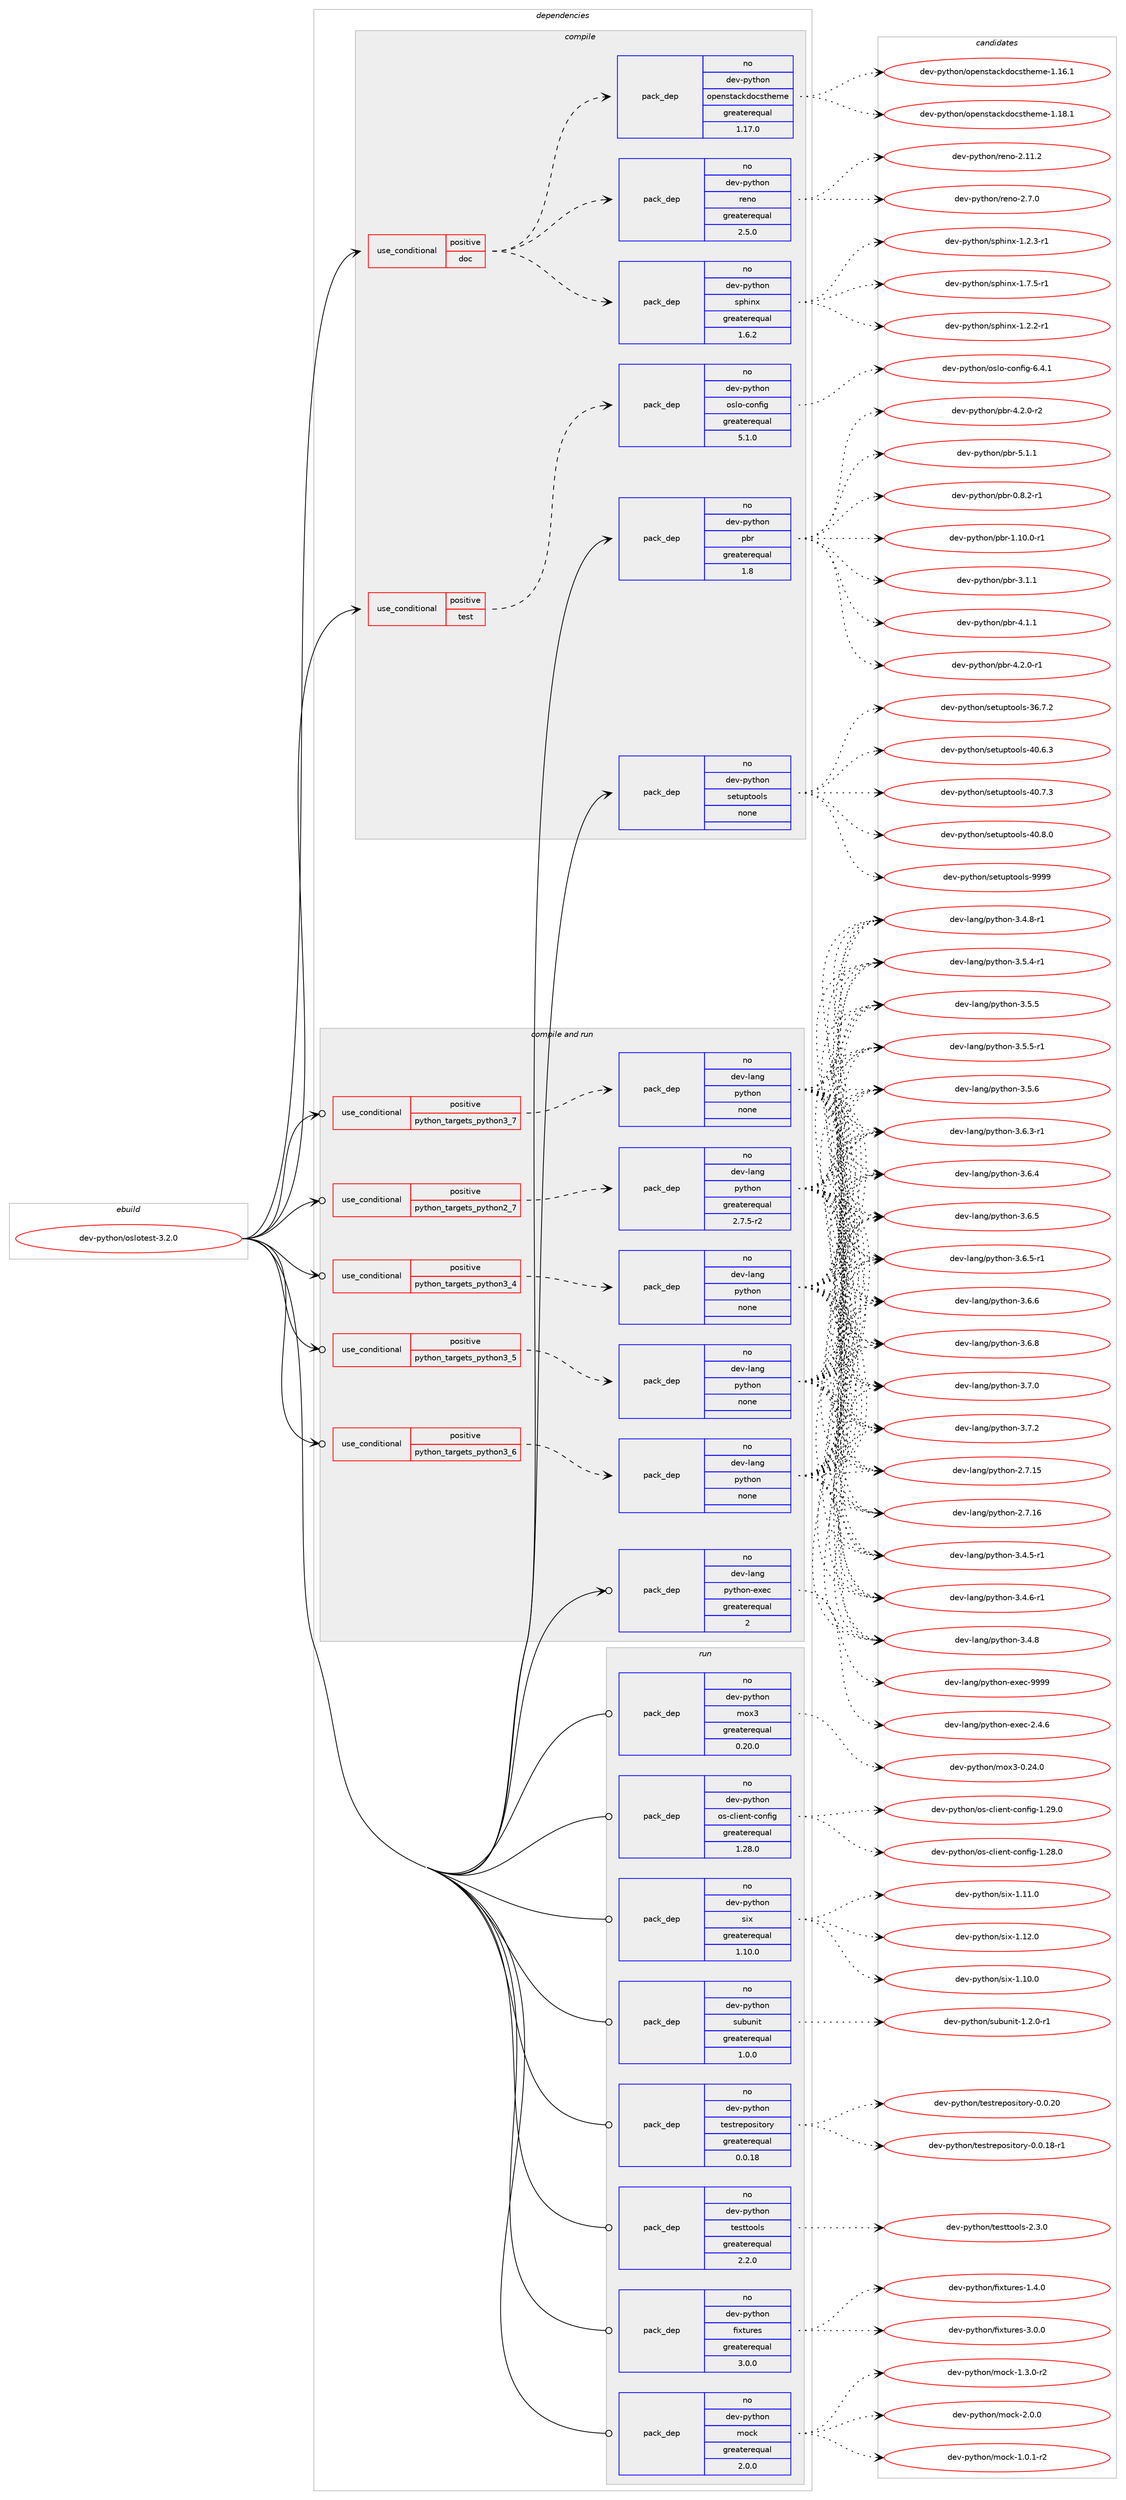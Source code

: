 digraph prolog {

# *************
# Graph options
# *************

newrank=true;
concentrate=true;
compound=true;
graph [rankdir=LR,fontname=Helvetica,fontsize=10,ranksep=1.5];#, ranksep=2.5, nodesep=0.2];
edge  [arrowhead=vee];
node  [fontname=Helvetica,fontsize=10];

# **********
# The ebuild
# **********

subgraph cluster_leftcol {
color=gray;
rank=same;
label=<<i>ebuild</i>>;
id [label="dev-python/oslotest-3.2.0", color=red, width=4, href="../dev-python/oslotest-3.2.0.svg"];
}

# ****************
# The dependencies
# ****************

subgraph cluster_midcol {
color=gray;
label=<<i>dependencies</i>>;
subgraph cluster_compile {
fillcolor="#eeeeee";
style=filled;
label=<<i>compile</i>>;
subgraph cond378823 {
dependency1423472 [label=<<TABLE BORDER="0" CELLBORDER="1" CELLSPACING="0" CELLPADDING="4"><TR><TD ROWSPAN="3" CELLPADDING="10">use_conditional</TD></TR><TR><TD>positive</TD></TR><TR><TD>doc</TD></TR></TABLE>>, shape=none, color=red];
subgraph pack1021370 {
dependency1423473 [label=<<TABLE BORDER="0" CELLBORDER="1" CELLSPACING="0" CELLPADDING="4" WIDTH="220"><TR><TD ROWSPAN="6" CELLPADDING="30">pack_dep</TD></TR><TR><TD WIDTH="110">no</TD></TR><TR><TD>dev-python</TD></TR><TR><TD>openstackdocstheme</TD></TR><TR><TD>greaterequal</TD></TR><TR><TD>1.17.0</TD></TR></TABLE>>, shape=none, color=blue];
}
dependency1423472:e -> dependency1423473:w [weight=20,style="dashed",arrowhead="vee"];
subgraph pack1021371 {
dependency1423474 [label=<<TABLE BORDER="0" CELLBORDER="1" CELLSPACING="0" CELLPADDING="4" WIDTH="220"><TR><TD ROWSPAN="6" CELLPADDING="30">pack_dep</TD></TR><TR><TD WIDTH="110">no</TD></TR><TR><TD>dev-python</TD></TR><TR><TD>sphinx</TD></TR><TR><TD>greaterequal</TD></TR><TR><TD>1.6.2</TD></TR></TABLE>>, shape=none, color=blue];
}
dependency1423472:e -> dependency1423474:w [weight=20,style="dashed",arrowhead="vee"];
subgraph pack1021372 {
dependency1423475 [label=<<TABLE BORDER="0" CELLBORDER="1" CELLSPACING="0" CELLPADDING="4" WIDTH="220"><TR><TD ROWSPAN="6" CELLPADDING="30">pack_dep</TD></TR><TR><TD WIDTH="110">no</TD></TR><TR><TD>dev-python</TD></TR><TR><TD>reno</TD></TR><TR><TD>greaterequal</TD></TR><TR><TD>2.5.0</TD></TR></TABLE>>, shape=none, color=blue];
}
dependency1423472:e -> dependency1423475:w [weight=20,style="dashed",arrowhead="vee"];
}
id:e -> dependency1423472:w [weight=20,style="solid",arrowhead="vee"];
subgraph cond378824 {
dependency1423476 [label=<<TABLE BORDER="0" CELLBORDER="1" CELLSPACING="0" CELLPADDING="4"><TR><TD ROWSPAN="3" CELLPADDING="10">use_conditional</TD></TR><TR><TD>positive</TD></TR><TR><TD>test</TD></TR></TABLE>>, shape=none, color=red];
subgraph pack1021373 {
dependency1423477 [label=<<TABLE BORDER="0" CELLBORDER="1" CELLSPACING="0" CELLPADDING="4" WIDTH="220"><TR><TD ROWSPAN="6" CELLPADDING="30">pack_dep</TD></TR><TR><TD WIDTH="110">no</TD></TR><TR><TD>dev-python</TD></TR><TR><TD>oslo-config</TD></TR><TR><TD>greaterequal</TD></TR><TR><TD>5.1.0</TD></TR></TABLE>>, shape=none, color=blue];
}
dependency1423476:e -> dependency1423477:w [weight=20,style="dashed",arrowhead="vee"];
}
id:e -> dependency1423476:w [weight=20,style="solid",arrowhead="vee"];
subgraph pack1021374 {
dependency1423478 [label=<<TABLE BORDER="0" CELLBORDER="1" CELLSPACING="0" CELLPADDING="4" WIDTH="220"><TR><TD ROWSPAN="6" CELLPADDING="30">pack_dep</TD></TR><TR><TD WIDTH="110">no</TD></TR><TR><TD>dev-python</TD></TR><TR><TD>pbr</TD></TR><TR><TD>greaterequal</TD></TR><TR><TD>1.8</TD></TR></TABLE>>, shape=none, color=blue];
}
id:e -> dependency1423478:w [weight=20,style="solid",arrowhead="vee"];
subgraph pack1021375 {
dependency1423479 [label=<<TABLE BORDER="0" CELLBORDER="1" CELLSPACING="0" CELLPADDING="4" WIDTH="220"><TR><TD ROWSPAN="6" CELLPADDING="30">pack_dep</TD></TR><TR><TD WIDTH="110">no</TD></TR><TR><TD>dev-python</TD></TR><TR><TD>setuptools</TD></TR><TR><TD>none</TD></TR><TR><TD></TD></TR></TABLE>>, shape=none, color=blue];
}
id:e -> dependency1423479:w [weight=20,style="solid",arrowhead="vee"];
}
subgraph cluster_compileandrun {
fillcolor="#eeeeee";
style=filled;
label=<<i>compile and run</i>>;
subgraph cond378825 {
dependency1423480 [label=<<TABLE BORDER="0" CELLBORDER="1" CELLSPACING="0" CELLPADDING="4"><TR><TD ROWSPAN="3" CELLPADDING="10">use_conditional</TD></TR><TR><TD>positive</TD></TR><TR><TD>python_targets_python2_7</TD></TR></TABLE>>, shape=none, color=red];
subgraph pack1021376 {
dependency1423481 [label=<<TABLE BORDER="0" CELLBORDER="1" CELLSPACING="0" CELLPADDING="4" WIDTH="220"><TR><TD ROWSPAN="6" CELLPADDING="30">pack_dep</TD></TR><TR><TD WIDTH="110">no</TD></TR><TR><TD>dev-lang</TD></TR><TR><TD>python</TD></TR><TR><TD>greaterequal</TD></TR><TR><TD>2.7.5-r2</TD></TR></TABLE>>, shape=none, color=blue];
}
dependency1423480:e -> dependency1423481:w [weight=20,style="dashed",arrowhead="vee"];
}
id:e -> dependency1423480:w [weight=20,style="solid",arrowhead="odotvee"];
subgraph cond378826 {
dependency1423482 [label=<<TABLE BORDER="0" CELLBORDER="1" CELLSPACING="0" CELLPADDING="4"><TR><TD ROWSPAN="3" CELLPADDING="10">use_conditional</TD></TR><TR><TD>positive</TD></TR><TR><TD>python_targets_python3_4</TD></TR></TABLE>>, shape=none, color=red];
subgraph pack1021377 {
dependency1423483 [label=<<TABLE BORDER="0" CELLBORDER="1" CELLSPACING="0" CELLPADDING="4" WIDTH="220"><TR><TD ROWSPAN="6" CELLPADDING="30">pack_dep</TD></TR><TR><TD WIDTH="110">no</TD></TR><TR><TD>dev-lang</TD></TR><TR><TD>python</TD></TR><TR><TD>none</TD></TR><TR><TD></TD></TR></TABLE>>, shape=none, color=blue];
}
dependency1423482:e -> dependency1423483:w [weight=20,style="dashed",arrowhead="vee"];
}
id:e -> dependency1423482:w [weight=20,style="solid",arrowhead="odotvee"];
subgraph cond378827 {
dependency1423484 [label=<<TABLE BORDER="0" CELLBORDER="1" CELLSPACING="0" CELLPADDING="4"><TR><TD ROWSPAN="3" CELLPADDING="10">use_conditional</TD></TR><TR><TD>positive</TD></TR><TR><TD>python_targets_python3_5</TD></TR></TABLE>>, shape=none, color=red];
subgraph pack1021378 {
dependency1423485 [label=<<TABLE BORDER="0" CELLBORDER="1" CELLSPACING="0" CELLPADDING="4" WIDTH="220"><TR><TD ROWSPAN="6" CELLPADDING="30">pack_dep</TD></TR><TR><TD WIDTH="110">no</TD></TR><TR><TD>dev-lang</TD></TR><TR><TD>python</TD></TR><TR><TD>none</TD></TR><TR><TD></TD></TR></TABLE>>, shape=none, color=blue];
}
dependency1423484:e -> dependency1423485:w [weight=20,style="dashed",arrowhead="vee"];
}
id:e -> dependency1423484:w [weight=20,style="solid",arrowhead="odotvee"];
subgraph cond378828 {
dependency1423486 [label=<<TABLE BORDER="0" CELLBORDER="1" CELLSPACING="0" CELLPADDING="4"><TR><TD ROWSPAN="3" CELLPADDING="10">use_conditional</TD></TR><TR><TD>positive</TD></TR><TR><TD>python_targets_python3_6</TD></TR></TABLE>>, shape=none, color=red];
subgraph pack1021379 {
dependency1423487 [label=<<TABLE BORDER="0" CELLBORDER="1" CELLSPACING="0" CELLPADDING="4" WIDTH="220"><TR><TD ROWSPAN="6" CELLPADDING="30">pack_dep</TD></TR><TR><TD WIDTH="110">no</TD></TR><TR><TD>dev-lang</TD></TR><TR><TD>python</TD></TR><TR><TD>none</TD></TR><TR><TD></TD></TR></TABLE>>, shape=none, color=blue];
}
dependency1423486:e -> dependency1423487:w [weight=20,style="dashed",arrowhead="vee"];
}
id:e -> dependency1423486:w [weight=20,style="solid",arrowhead="odotvee"];
subgraph cond378829 {
dependency1423488 [label=<<TABLE BORDER="0" CELLBORDER="1" CELLSPACING="0" CELLPADDING="4"><TR><TD ROWSPAN="3" CELLPADDING="10">use_conditional</TD></TR><TR><TD>positive</TD></TR><TR><TD>python_targets_python3_7</TD></TR></TABLE>>, shape=none, color=red];
subgraph pack1021380 {
dependency1423489 [label=<<TABLE BORDER="0" CELLBORDER="1" CELLSPACING="0" CELLPADDING="4" WIDTH="220"><TR><TD ROWSPAN="6" CELLPADDING="30">pack_dep</TD></TR><TR><TD WIDTH="110">no</TD></TR><TR><TD>dev-lang</TD></TR><TR><TD>python</TD></TR><TR><TD>none</TD></TR><TR><TD></TD></TR></TABLE>>, shape=none, color=blue];
}
dependency1423488:e -> dependency1423489:w [weight=20,style="dashed",arrowhead="vee"];
}
id:e -> dependency1423488:w [weight=20,style="solid",arrowhead="odotvee"];
subgraph pack1021381 {
dependency1423490 [label=<<TABLE BORDER="0" CELLBORDER="1" CELLSPACING="0" CELLPADDING="4" WIDTH="220"><TR><TD ROWSPAN="6" CELLPADDING="30">pack_dep</TD></TR><TR><TD WIDTH="110">no</TD></TR><TR><TD>dev-lang</TD></TR><TR><TD>python-exec</TD></TR><TR><TD>greaterequal</TD></TR><TR><TD>2</TD></TR></TABLE>>, shape=none, color=blue];
}
id:e -> dependency1423490:w [weight=20,style="solid",arrowhead="odotvee"];
}
subgraph cluster_run {
fillcolor="#eeeeee";
style=filled;
label=<<i>run</i>>;
subgraph pack1021382 {
dependency1423491 [label=<<TABLE BORDER="0" CELLBORDER="1" CELLSPACING="0" CELLPADDING="4" WIDTH="220"><TR><TD ROWSPAN="6" CELLPADDING="30">pack_dep</TD></TR><TR><TD WIDTH="110">no</TD></TR><TR><TD>dev-python</TD></TR><TR><TD>fixtures</TD></TR><TR><TD>greaterequal</TD></TR><TR><TD>3.0.0</TD></TR></TABLE>>, shape=none, color=blue];
}
id:e -> dependency1423491:w [weight=20,style="solid",arrowhead="odot"];
subgraph pack1021383 {
dependency1423492 [label=<<TABLE BORDER="0" CELLBORDER="1" CELLSPACING="0" CELLPADDING="4" WIDTH="220"><TR><TD ROWSPAN="6" CELLPADDING="30">pack_dep</TD></TR><TR><TD WIDTH="110">no</TD></TR><TR><TD>dev-python</TD></TR><TR><TD>mock</TD></TR><TR><TD>greaterequal</TD></TR><TR><TD>2.0.0</TD></TR></TABLE>>, shape=none, color=blue];
}
id:e -> dependency1423492:w [weight=20,style="solid",arrowhead="odot"];
subgraph pack1021384 {
dependency1423493 [label=<<TABLE BORDER="0" CELLBORDER="1" CELLSPACING="0" CELLPADDING="4" WIDTH="220"><TR><TD ROWSPAN="6" CELLPADDING="30">pack_dep</TD></TR><TR><TD WIDTH="110">no</TD></TR><TR><TD>dev-python</TD></TR><TR><TD>mox3</TD></TR><TR><TD>greaterequal</TD></TR><TR><TD>0.20.0</TD></TR></TABLE>>, shape=none, color=blue];
}
id:e -> dependency1423493:w [weight=20,style="solid",arrowhead="odot"];
subgraph pack1021385 {
dependency1423494 [label=<<TABLE BORDER="0" CELLBORDER="1" CELLSPACING="0" CELLPADDING="4" WIDTH="220"><TR><TD ROWSPAN="6" CELLPADDING="30">pack_dep</TD></TR><TR><TD WIDTH="110">no</TD></TR><TR><TD>dev-python</TD></TR><TR><TD>os-client-config</TD></TR><TR><TD>greaterequal</TD></TR><TR><TD>1.28.0</TD></TR></TABLE>>, shape=none, color=blue];
}
id:e -> dependency1423494:w [weight=20,style="solid",arrowhead="odot"];
subgraph pack1021386 {
dependency1423495 [label=<<TABLE BORDER="0" CELLBORDER="1" CELLSPACING="0" CELLPADDING="4" WIDTH="220"><TR><TD ROWSPAN="6" CELLPADDING="30">pack_dep</TD></TR><TR><TD WIDTH="110">no</TD></TR><TR><TD>dev-python</TD></TR><TR><TD>six</TD></TR><TR><TD>greaterequal</TD></TR><TR><TD>1.10.0</TD></TR></TABLE>>, shape=none, color=blue];
}
id:e -> dependency1423495:w [weight=20,style="solid",arrowhead="odot"];
subgraph pack1021387 {
dependency1423496 [label=<<TABLE BORDER="0" CELLBORDER="1" CELLSPACING="0" CELLPADDING="4" WIDTH="220"><TR><TD ROWSPAN="6" CELLPADDING="30">pack_dep</TD></TR><TR><TD WIDTH="110">no</TD></TR><TR><TD>dev-python</TD></TR><TR><TD>subunit</TD></TR><TR><TD>greaterequal</TD></TR><TR><TD>1.0.0</TD></TR></TABLE>>, shape=none, color=blue];
}
id:e -> dependency1423496:w [weight=20,style="solid",arrowhead="odot"];
subgraph pack1021388 {
dependency1423497 [label=<<TABLE BORDER="0" CELLBORDER="1" CELLSPACING="0" CELLPADDING="4" WIDTH="220"><TR><TD ROWSPAN="6" CELLPADDING="30">pack_dep</TD></TR><TR><TD WIDTH="110">no</TD></TR><TR><TD>dev-python</TD></TR><TR><TD>testrepository</TD></TR><TR><TD>greaterequal</TD></TR><TR><TD>0.0.18</TD></TR></TABLE>>, shape=none, color=blue];
}
id:e -> dependency1423497:w [weight=20,style="solid",arrowhead="odot"];
subgraph pack1021389 {
dependency1423498 [label=<<TABLE BORDER="0" CELLBORDER="1" CELLSPACING="0" CELLPADDING="4" WIDTH="220"><TR><TD ROWSPAN="6" CELLPADDING="30">pack_dep</TD></TR><TR><TD WIDTH="110">no</TD></TR><TR><TD>dev-python</TD></TR><TR><TD>testtools</TD></TR><TR><TD>greaterequal</TD></TR><TR><TD>2.2.0</TD></TR></TABLE>>, shape=none, color=blue];
}
id:e -> dependency1423498:w [weight=20,style="solid",arrowhead="odot"];
}
}

# **************
# The candidates
# **************

subgraph cluster_choices {
rank=same;
color=gray;
label=<<i>candidates</i>>;

subgraph choice1021370 {
color=black;
nodesep=1;
choice100101118451121211161041111104711111210111011511697991071001119911511610410110910145494649544649 [label="dev-python/openstackdocstheme-1.16.1", color=red, width=4,href="../dev-python/openstackdocstheme-1.16.1.svg"];
choice100101118451121211161041111104711111210111011511697991071001119911511610410110910145494649564649 [label="dev-python/openstackdocstheme-1.18.1", color=red, width=4,href="../dev-python/openstackdocstheme-1.18.1.svg"];
dependency1423473:e -> choice100101118451121211161041111104711111210111011511697991071001119911511610410110910145494649544649:w [style=dotted,weight="100"];
dependency1423473:e -> choice100101118451121211161041111104711111210111011511697991071001119911511610410110910145494649564649:w [style=dotted,weight="100"];
}
subgraph choice1021371 {
color=black;
nodesep=1;
choice10010111845112121116104111110471151121041051101204549465046504511449 [label="dev-python/sphinx-1.2.2-r1", color=red, width=4,href="../dev-python/sphinx-1.2.2-r1.svg"];
choice10010111845112121116104111110471151121041051101204549465046514511449 [label="dev-python/sphinx-1.2.3-r1", color=red, width=4,href="../dev-python/sphinx-1.2.3-r1.svg"];
choice10010111845112121116104111110471151121041051101204549465546534511449 [label="dev-python/sphinx-1.7.5-r1", color=red, width=4,href="../dev-python/sphinx-1.7.5-r1.svg"];
dependency1423474:e -> choice10010111845112121116104111110471151121041051101204549465046504511449:w [style=dotted,weight="100"];
dependency1423474:e -> choice10010111845112121116104111110471151121041051101204549465046514511449:w [style=dotted,weight="100"];
dependency1423474:e -> choice10010111845112121116104111110471151121041051101204549465546534511449:w [style=dotted,weight="100"];
}
subgraph choice1021372 {
color=black;
nodesep=1;
choice100101118451121211161041111104711410111011145504649494650 [label="dev-python/reno-2.11.2", color=red, width=4,href="../dev-python/reno-2.11.2.svg"];
choice1001011184511212111610411111047114101110111455046554648 [label="dev-python/reno-2.7.0", color=red, width=4,href="../dev-python/reno-2.7.0.svg"];
dependency1423475:e -> choice100101118451121211161041111104711410111011145504649494650:w [style=dotted,weight="100"];
dependency1423475:e -> choice1001011184511212111610411111047114101110111455046554648:w [style=dotted,weight="100"];
}
subgraph choice1021373 {
color=black;
nodesep=1;
choice10010111845112121116104111110471111151081114599111110102105103455446524649 [label="dev-python/oslo-config-6.4.1", color=red, width=4,href="../dev-python/oslo-config-6.4.1.svg"];
dependency1423477:e -> choice10010111845112121116104111110471111151081114599111110102105103455446524649:w [style=dotted,weight="100"];
}
subgraph choice1021374 {
color=black;
nodesep=1;
choice1001011184511212111610411111047112981144548465646504511449 [label="dev-python/pbr-0.8.2-r1", color=red, width=4,href="../dev-python/pbr-0.8.2-r1.svg"];
choice100101118451121211161041111104711298114454946494846484511449 [label="dev-python/pbr-1.10.0-r1", color=red, width=4,href="../dev-python/pbr-1.10.0-r1.svg"];
choice100101118451121211161041111104711298114455146494649 [label="dev-python/pbr-3.1.1", color=red, width=4,href="../dev-python/pbr-3.1.1.svg"];
choice100101118451121211161041111104711298114455246494649 [label="dev-python/pbr-4.1.1", color=red, width=4,href="../dev-python/pbr-4.1.1.svg"];
choice1001011184511212111610411111047112981144552465046484511449 [label="dev-python/pbr-4.2.0-r1", color=red, width=4,href="../dev-python/pbr-4.2.0-r1.svg"];
choice1001011184511212111610411111047112981144552465046484511450 [label="dev-python/pbr-4.2.0-r2", color=red, width=4,href="../dev-python/pbr-4.2.0-r2.svg"];
choice100101118451121211161041111104711298114455346494649 [label="dev-python/pbr-5.1.1", color=red, width=4,href="../dev-python/pbr-5.1.1.svg"];
dependency1423478:e -> choice1001011184511212111610411111047112981144548465646504511449:w [style=dotted,weight="100"];
dependency1423478:e -> choice100101118451121211161041111104711298114454946494846484511449:w [style=dotted,weight="100"];
dependency1423478:e -> choice100101118451121211161041111104711298114455146494649:w [style=dotted,weight="100"];
dependency1423478:e -> choice100101118451121211161041111104711298114455246494649:w [style=dotted,weight="100"];
dependency1423478:e -> choice1001011184511212111610411111047112981144552465046484511449:w [style=dotted,weight="100"];
dependency1423478:e -> choice1001011184511212111610411111047112981144552465046484511450:w [style=dotted,weight="100"];
dependency1423478:e -> choice100101118451121211161041111104711298114455346494649:w [style=dotted,weight="100"];
}
subgraph choice1021375 {
color=black;
nodesep=1;
choice100101118451121211161041111104711510111611711211611111110811545515446554650 [label="dev-python/setuptools-36.7.2", color=red, width=4,href="../dev-python/setuptools-36.7.2.svg"];
choice100101118451121211161041111104711510111611711211611111110811545524846544651 [label="dev-python/setuptools-40.6.3", color=red, width=4,href="../dev-python/setuptools-40.6.3.svg"];
choice100101118451121211161041111104711510111611711211611111110811545524846554651 [label="dev-python/setuptools-40.7.3", color=red, width=4,href="../dev-python/setuptools-40.7.3.svg"];
choice100101118451121211161041111104711510111611711211611111110811545524846564648 [label="dev-python/setuptools-40.8.0", color=red, width=4,href="../dev-python/setuptools-40.8.0.svg"];
choice10010111845112121116104111110471151011161171121161111111081154557575757 [label="dev-python/setuptools-9999", color=red, width=4,href="../dev-python/setuptools-9999.svg"];
dependency1423479:e -> choice100101118451121211161041111104711510111611711211611111110811545515446554650:w [style=dotted,weight="100"];
dependency1423479:e -> choice100101118451121211161041111104711510111611711211611111110811545524846544651:w [style=dotted,weight="100"];
dependency1423479:e -> choice100101118451121211161041111104711510111611711211611111110811545524846554651:w [style=dotted,weight="100"];
dependency1423479:e -> choice100101118451121211161041111104711510111611711211611111110811545524846564648:w [style=dotted,weight="100"];
dependency1423479:e -> choice10010111845112121116104111110471151011161171121161111111081154557575757:w [style=dotted,weight="100"];
}
subgraph choice1021376 {
color=black;
nodesep=1;
choice10010111845108971101034711212111610411111045504655464953 [label="dev-lang/python-2.7.15", color=red, width=4,href="../dev-lang/python-2.7.15.svg"];
choice10010111845108971101034711212111610411111045504655464954 [label="dev-lang/python-2.7.16", color=red, width=4,href="../dev-lang/python-2.7.16.svg"];
choice1001011184510897110103471121211161041111104551465246534511449 [label="dev-lang/python-3.4.5-r1", color=red, width=4,href="../dev-lang/python-3.4.5-r1.svg"];
choice1001011184510897110103471121211161041111104551465246544511449 [label="dev-lang/python-3.4.6-r1", color=red, width=4,href="../dev-lang/python-3.4.6-r1.svg"];
choice100101118451089711010347112121116104111110455146524656 [label="dev-lang/python-3.4.8", color=red, width=4,href="../dev-lang/python-3.4.8.svg"];
choice1001011184510897110103471121211161041111104551465246564511449 [label="dev-lang/python-3.4.8-r1", color=red, width=4,href="../dev-lang/python-3.4.8-r1.svg"];
choice1001011184510897110103471121211161041111104551465346524511449 [label="dev-lang/python-3.5.4-r1", color=red, width=4,href="../dev-lang/python-3.5.4-r1.svg"];
choice100101118451089711010347112121116104111110455146534653 [label="dev-lang/python-3.5.5", color=red, width=4,href="../dev-lang/python-3.5.5.svg"];
choice1001011184510897110103471121211161041111104551465346534511449 [label="dev-lang/python-3.5.5-r1", color=red, width=4,href="../dev-lang/python-3.5.5-r1.svg"];
choice100101118451089711010347112121116104111110455146534654 [label="dev-lang/python-3.5.6", color=red, width=4,href="../dev-lang/python-3.5.6.svg"];
choice1001011184510897110103471121211161041111104551465446514511449 [label="dev-lang/python-3.6.3-r1", color=red, width=4,href="../dev-lang/python-3.6.3-r1.svg"];
choice100101118451089711010347112121116104111110455146544652 [label="dev-lang/python-3.6.4", color=red, width=4,href="../dev-lang/python-3.6.4.svg"];
choice100101118451089711010347112121116104111110455146544653 [label="dev-lang/python-3.6.5", color=red, width=4,href="../dev-lang/python-3.6.5.svg"];
choice1001011184510897110103471121211161041111104551465446534511449 [label="dev-lang/python-3.6.5-r1", color=red, width=4,href="../dev-lang/python-3.6.5-r1.svg"];
choice100101118451089711010347112121116104111110455146544654 [label="dev-lang/python-3.6.6", color=red, width=4,href="../dev-lang/python-3.6.6.svg"];
choice100101118451089711010347112121116104111110455146544656 [label="dev-lang/python-3.6.8", color=red, width=4,href="../dev-lang/python-3.6.8.svg"];
choice100101118451089711010347112121116104111110455146554648 [label="dev-lang/python-3.7.0", color=red, width=4,href="../dev-lang/python-3.7.0.svg"];
choice100101118451089711010347112121116104111110455146554650 [label="dev-lang/python-3.7.2", color=red, width=4,href="../dev-lang/python-3.7.2.svg"];
dependency1423481:e -> choice10010111845108971101034711212111610411111045504655464953:w [style=dotted,weight="100"];
dependency1423481:e -> choice10010111845108971101034711212111610411111045504655464954:w [style=dotted,weight="100"];
dependency1423481:e -> choice1001011184510897110103471121211161041111104551465246534511449:w [style=dotted,weight="100"];
dependency1423481:e -> choice1001011184510897110103471121211161041111104551465246544511449:w [style=dotted,weight="100"];
dependency1423481:e -> choice100101118451089711010347112121116104111110455146524656:w [style=dotted,weight="100"];
dependency1423481:e -> choice1001011184510897110103471121211161041111104551465246564511449:w [style=dotted,weight="100"];
dependency1423481:e -> choice1001011184510897110103471121211161041111104551465346524511449:w [style=dotted,weight="100"];
dependency1423481:e -> choice100101118451089711010347112121116104111110455146534653:w [style=dotted,weight="100"];
dependency1423481:e -> choice1001011184510897110103471121211161041111104551465346534511449:w [style=dotted,weight="100"];
dependency1423481:e -> choice100101118451089711010347112121116104111110455146534654:w [style=dotted,weight="100"];
dependency1423481:e -> choice1001011184510897110103471121211161041111104551465446514511449:w [style=dotted,weight="100"];
dependency1423481:e -> choice100101118451089711010347112121116104111110455146544652:w [style=dotted,weight="100"];
dependency1423481:e -> choice100101118451089711010347112121116104111110455146544653:w [style=dotted,weight="100"];
dependency1423481:e -> choice1001011184510897110103471121211161041111104551465446534511449:w [style=dotted,weight="100"];
dependency1423481:e -> choice100101118451089711010347112121116104111110455146544654:w [style=dotted,weight="100"];
dependency1423481:e -> choice100101118451089711010347112121116104111110455146544656:w [style=dotted,weight="100"];
dependency1423481:e -> choice100101118451089711010347112121116104111110455146554648:w [style=dotted,weight="100"];
dependency1423481:e -> choice100101118451089711010347112121116104111110455146554650:w [style=dotted,weight="100"];
}
subgraph choice1021377 {
color=black;
nodesep=1;
choice10010111845108971101034711212111610411111045504655464953 [label="dev-lang/python-2.7.15", color=red, width=4,href="../dev-lang/python-2.7.15.svg"];
choice10010111845108971101034711212111610411111045504655464954 [label="dev-lang/python-2.7.16", color=red, width=4,href="../dev-lang/python-2.7.16.svg"];
choice1001011184510897110103471121211161041111104551465246534511449 [label="dev-lang/python-3.4.5-r1", color=red, width=4,href="../dev-lang/python-3.4.5-r1.svg"];
choice1001011184510897110103471121211161041111104551465246544511449 [label="dev-lang/python-3.4.6-r1", color=red, width=4,href="../dev-lang/python-3.4.6-r1.svg"];
choice100101118451089711010347112121116104111110455146524656 [label="dev-lang/python-3.4.8", color=red, width=4,href="../dev-lang/python-3.4.8.svg"];
choice1001011184510897110103471121211161041111104551465246564511449 [label="dev-lang/python-3.4.8-r1", color=red, width=4,href="../dev-lang/python-3.4.8-r1.svg"];
choice1001011184510897110103471121211161041111104551465346524511449 [label="dev-lang/python-3.5.4-r1", color=red, width=4,href="../dev-lang/python-3.5.4-r1.svg"];
choice100101118451089711010347112121116104111110455146534653 [label="dev-lang/python-3.5.5", color=red, width=4,href="../dev-lang/python-3.5.5.svg"];
choice1001011184510897110103471121211161041111104551465346534511449 [label="dev-lang/python-3.5.5-r1", color=red, width=4,href="../dev-lang/python-3.5.5-r1.svg"];
choice100101118451089711010347112121116104111110455146534654 [label="dev-lang/python-3.5.6", color=red, width=4,href="../dev-lang/python-3.5.6.svg"];
choice1001011184510897110103471121211161041111104551465446514511449 [label="dev-lang/python-3.6.3-r1", color=red, width=4,href="../dev-lang/python-3.6.3-r1.svg"];
choice100101118451089711010347112121116104111110455146544652 [label="dev-lang/python-3.6.4", color=red, width=4,href="../dev-lang/python-3.6.4.svg"];
choice100101118451089711010347112121116104111110455146544653 [label="dev-lang/python-3.6.5", color=red, width=4,href="../dev-lang/python-3.6.5.svg"];
choice1001011184510897110103471121211161041111104551465446534511449 [label="dev-lang/python-3.6.5-r1", color=red, width=4,href="../dev-lang/python-3.6.5-r1.svg"];
choice100101118451089711010347112121116104111110455146544654 [label="dev-lang/python-3.6.6", color=red, width=4,href="../dev-lang/python-3.6.6.svg"];
choice100101118451089711010347112121116104111110455146544656 [label="dev-lang/python-3.6.8", color=red, width=4,href="../dev-lang/python-3.6.8.svg"];
choice100101118451089711010347112121116104111110455146554648 [label="dev-lang/python-3.7.0", color=red, width=4,href="../dev-lang/python-3.7.0.svg"];
choice100101118451089711010347112121116104111110455146554650 [label="dev-lang/python-3.7.2", color=red, width=4,href="../dev-lang/python-3.7.2.svg"];
dependency1423483:e -> choice10010111845108971101034711212111610411111045504655464953:w [style=dotted,weight="100"];
dependency1423483:e -> choice10010111845108971101034711212111610411111045504655464954:w [style=dotted,weight="100"];
dependency1423483:e -> choice1001011184510897110103471121211161041111104551465246534511449:w [style=dotted,weight="100"];
dependency1423483:e -> choice1001011184510897110103471121211161041111104551465246544511449:w [style=dotted,weight="100"];
dependency1423483:e -> choice100101118451089711010347112121116104111110455146524656:w [style=dotted,weight="100"];
dependency1423483:e -> choice1001011184510897110103471121211161041111104551465246564511449:w [style=dotted,weight="100"];
dependency1423483:e -> choice1001011184510897110103471121211161041111104551465346524511449:w [style=dotted,weight="100"];
dependency1423483:e -> choice100101118451089711010347112121116104111110455146534653:w [style=dotted,weight="100"];
dependency1423483:e -> choice1001011184510897110103471121211161041111104551465346534511449:w [style=dotted,weight="100"];
dependency1423483:e -> choice100101118451089711010347112121116104111110455146534654:w [style=dotted,weight="100"];
dependency1423483:e -> choice1001011184510897110103471121211161041111104551465446514511449:w [style=dotted,weight="100"];
dependency1423483:e -> choice100101118451089711010347112121116104111110455146544652:w [style=dotted,weight="100"];
dependency1423483:e -> choice100101118451089711010347112121116104111110455146544653:w [style=dotted,weight="100"];
dependency1423483:e -> choice1001011184510897110103471121211161041111104551465446534511449:w [style=dotted,weight="100"];
dependency1423483:e -> choice100101118451089711010347112121116104111110455146544654:w [style=dotted,weight="100"];
dependency1423483:e -> choice100101118451089711010347112121116104111110455146544656:w [style=dotted,weight="100"];
dependency1423483:e -> choice100101118451089711010347112121116104111110455146554648:w [style=dotted,weight="100"];
dependency1423483:e -> choice100101118451089711010347112121116104111110455146554650:w [style=dotted,weight="100"];
}
subgraph choice1021378 {
color=black;
nodesep=1;
choice10010111845108971101034711212111610411111045504655464953 [label="dev-lang/python-2.7.15", color=red, width=4,href="../dev-lang/python-2.7.15.svg"];
choice10010111845108971101034711212111610411111045504655464954 [label="dev-lang/python-2.7.16", color=red, width=4,href="../dev-lang/python-2.7.16.svg"];
choice1001011184510897110103471121211161041111104551465246534511449 [label="dev-lang/python-3.4.5-r1", color=red, width=4,href="../dev-lang/python-3.4.5-r1.svg"];
choice1001011184510897110103471121211161041111104551465246544511449 [label="dev-lang/python-3.4.6-r1", color=red, width=4,href="../dev-lang/python-3.4.6-r1.svg"];
choice100101118451089711010347112121116104111110455146524656 [label="dev-lang/python-3.4.8", color=red, width=4,href="../dev-lang/python-3.4.8.svg"];
choice1001011184510897110103471121211161041111104551465246564511449 [label="dev-lang/python-3.4.8-r1", color=red, width=4,href="../dev-lang/python-3.4.8-r1.svg"];
choice1001011184510897110103471121211161041111104551465346524511449 [label="dev-lang/python-3.5.4-r1", color=red, width=4,href="../dev-lang/python-3.5.4-r1.svg"];
choice100101118451089711010347112121116104111110455146534653 [label="dev-lang/python-3.5.5", color=red, width=4,href="../dev-lang/python-3.5.5.svg"];
choice1001011184510897110103471121211161041111104551465346534511449 [label="dev-lang/python-3.5.5-r1", color=red, width=4,href="../dev-lang/python-3.5.5-r1.svg"];
choice100101118451089711010347112121116104111110455146534654 [label="dev-lang/python-3.5.6", color=red, width=4,href="../dev-lang/python-3.5.6.svg"];
choice1001011184510897110103471121211161041111104551465446514511449 [label="dev-lang/python-3.6.3-r1", color=red, width=4,href="../dev-lang/python-3.6.3-r1.svg"];
choice100101118451089711010347112121116104111110455146544652 [label="dev-lang/python-3.6.4", color=red, width=4,href="../dev-lang/python-3.6.4.svg"];
choice100101118451089711010347112121116104111110455146544653 [label="dev-lang/python-3.6.5", color=red, width=4,href="../dev-lang/python-3.6.5.svg"];
choice1001011184510897110103471121211161041111104551465446534511449 [label="dev-lang/python-3.6.5-r1", color=red, width=4,href="../dev-lang/python-3.6.5-r1.svg"];
choice100101118451089711010347112121116104111110455146544654 [label="dev-lang/python-3.6.6", color=red, width=4,href="../dev-lang/python-3.6.6.svg"];
choice100101118451089711010347112121116104111110455146544656 [label="dev-lang/python-3.6.8", color=red, width=4,href="../dev-lang/python-3.6.8.svg"];
choice100101118451089711010347112121116104111110455146554648 [label="dev-lang/python-3.7.0", color=red, width=4,href="../dev-lang/python-3.7.0.svg"];
choice100101118451089711010347112121116104111110455146554650 [label="dev-lang/python-3.7.2", color=red, width=4,href="../dev-lang/python-3.7.2.svg"];
dependency1423485:e -> choice10010111845108971101034711212111610411111045504655464953:w [style=dotted,weight="100"];
dependency1423485:e -> choice10010111845108971101034711212111610411111045504655464954:w [style=dotted,weight="100"];
dependency1423485:e -> choice1001011184510897110103471121211161041111104551465246534511449:w [style=dotted,weight="100"];
dependency1423485:e -> choice1001011184510897110103471121211161041111104551465246544511449:w [style=dotted,weight="100"];
dependency1423485:e -> choice100101118451089711010347112121116104111110455146524656:w [style=dotted,weight="100"];
dependency1423485:e -> choice1001011184510897110103471121211161041111104551465246564511449:w [style=dotted,weight="100"];
dependency1423485:e -> choice1001011184510897110103471121211161041111104551465346524511449:w [style=dotted,weight="100"];
dependency1423485:e -> choice100101118451089711010347112121116104111110455146534653:w [style=dotted,weight="100"];
dependency1423485:e -> choice1001011184510897110103471121211161041111104551465346534511449:w [style=dotted,weight="100"];
dependency1423485:e -> choice100101118451089711010347112121116104111110455146534654:w [style=dotted,weight="100"];
dependency1423485:e -> choice1001011184510897110103471121211161041111104551465446514511449:w [style=dotted,weight="100"];
dependency1423485:e -> choice100101118451089711010347112121116104111110455146544652:w [style=dotted,weight="100"];
dependency1423485:e -> choice100101118451089711010347112121116104111110455146544653:w [style=dotted,weight="100"];
dependency1423485:e -> choice1001011184510897110103471121211161041111104551465446534511449:w [style=dotted,weight="100"];
dependency1423485:e -> choice100101118451089711010347112121116104111110455146544654:w [style=dotted,weight="100"];
dependency1423485:e -> choice100101118451089711010347112121116104111110455146544656:w [style=dotted,weight="100"];
dependency1423485:e -> choice100101118451089711010347112121116104111110455146554648:w [style=dotted,weight="100"];
dependency1423485:e -> choice100101118451089711010347112121116104111110455146554650:w [style=dotted,weight="100"];
}
subgraph choice1021379 {
color=black;
nodesep=1;
choice10010111845108971101034711212111610411111045504655464953 [label="dev-lang/python-2.7.15", color=red, width=4,href="../dev-lang/python-2.7.15.svg"];
choice10010111845108971101034711212111610411111045504655464954 [label="dev-lang/python-2.7.16", color=red, width=4,href="../dev-lang/python-2.7.16.svg"];
choice1001011184510897110103471121211161041111104551465246534511449 [label="dev-lang/python-3.4.5-r1", color=red, width=4,href="../dev-lang/python-3.4.5-r1.svg"];
choice1001011184510897110103471121211161041111104551465246544511449 [label="dev-lang/python-3.4.6-r1", color=red, width=4,href="../dev-lang/python-3.4.6-r1.svg"];
choice100101118451089711010347112121116104111110455146524656 [label="dev-lang/python-3.4.8", color=red, width=4,href="../dev-lang/python-3.4.8.svg"];
choice1001011184510897110103471121211161041111104551465246564511449 [label="dev-lang/python-3.4.8-r1", color=red, width=4,href="../dev-lang/python-3.4.8-r1.svg"];
choice1001011184510897110103471121211161041111104551465346524511449 [label="dev-lang/python-3.5.4-r1", color=red, width=4,href="../dev-lang/python-3.5.4-r1.svg"];
choice100101118451089711010347112121116104111110455146534653 [label="dev-lang/python-3.5.5", color=red, width=4,href="../dev-lang/python-3.5.5.svg"];
choice1001011184510897110103471121211161041111104551465346534511449 [label="dev-lang/python-3.5.5-r1", color=red, width=4,href="../dev-lang/python-3.5.5-r1.svg"];
choice100101118451089711010347112121116104111110455146534654 [label="dev-lang/python-3.5.6", color=red, width=4,href="../dev-lang/python-3.5.6.svg"];
choice1001011184510897110103471121211161041111104551465446514511449 [label="dev-lang/python-3.6.3-r1", color=red, width=4,href="../dev-lang/python-3.6.3-r1.svg"];
choice100101118451089711010347112121116104111110455146544652 [label="dev-lang/python-3.6.4", color=red, width=4,href="../dev-lang/python-3.6.4.svg"];
choice100101118451089711010347112121116104111110455146544653 [label="dev-lang/python-3.6.5", color=red, width=4,href="../dev-lang/python-3.6.5.svg"];
choice1001011184510897110103471121211161041111104551465446534511449 [label="dev-lang/python-3.6.5-r1", color=red, width=4,href="../dev-lang/python-3.6.5-r1.svg"];
choice100101118451089711010347112121116104111110455146544654 [label="dev-lang/python-3.6.6", color=red, width=4,href="../dev-lang/python-3.6.6.svg"];
choice100101118451089711010347112121116104111110455146544656 [label="dev-lang/python-3.6.8", color=red, width=4,href="../dev-lang/python-3.6.8.svg"];
choice100101118451089711010347112121116104111110455146554648 [label="dev-lang/python-3.7.0", color=red, width=4,href="../dev-lang/python-3.7.0.svg"];
choice100101118451089711010347112121116104111110455146554650 [label="dev-lang/python-3.7.2", color=red, width=4,href="../dev-lang/python-3.7.2.svg"];
dependency1423487:e -> choice10010111845108971101034711212111610411111045504655464953:w [style=dotted,weight="100"];
dependency1423487:e -> choice10010111845108971101034711212111610411111045504655464954:w [style=dotted,weight="100"];
dependency1423487:e -> choice1001011184510897110103471121211161041111104551465246534511449:w [style=dotted,weight="100"];
dependency1423487:e -> choice1001011184510897110103471121211161041111104551465246544511449:w [style=dotted,weight="100"];
dependency1423487:e -> choice100101118451089711010347112121116104111110455146524656:w [style=dotted,weight="100"];
dependency1423487:e -> choice1001011184510897110103471121211161041111104551465246564511449:w [style=dotted,weight="100"];
dependency1423487:e -> choice1001011184510897110103471121211161041111104551465346524511449:w [style=dotted,weight="100"];
dependency1423487:e -> choice100101118451089711010347112121116104111110455146534653:w [style=dotted,weight="100"];
dependency1423487:e -> choice1001011184510897110103471121211161041111104551465346534511449:w [style=dotted,weight="100"];
dependency1423487:e -> choice100101118451089711010347112121116104111110455146534654:w [style=dotted,weight="100"];
dependency1423487:e -> choice1001011184510897110103471121211161041111104551465446514511449:w [style=dotted,weight="100"];
dependency1423487:e -> choice100101118451089711010347112121116104111110455146544652:w [style=dotted,weight="100"];
dependency1423487:e -> choice100101118451089711010347112121116104111110455146544653:w [style=dotted,weight="100"];
dependency1423487:e -> choice1001011184510897110103471121211161041111104551465446534511449:w [style=dotted,weight="100"];
dependency1423487:e -> choice100101118451089711010347112121116104111110455146544654:w [style=dotted,weight="100"];
dependency1423487:e -> choice100101118451089711010347112121116104111110455146544656:w [style=dotted,weight="100"];
dependency1423487:e -> choice100101118451089711010347112121116104111110455146554648:w [style=dotted,weight="100"];
dependency1423487:e -> choice100101118451089711010347112121116104111110455146554650:w [style=dotted,weight="100"];
}
subgraph choice1021380 {
color=black;
nodesep=1;
choice10010111845108971101034711212111610411111045504655464953 [label="dev-lang/python-2.7.15", color=red, width=4,href="../dev-lang/python-2.7.15.svg"];
choice10010111845108971101034711212111610411111045504655464954 [label="dev-lang/python-2.7.16", color=red, width=4,href="../dev-lang/python-2.7.16.svg"];
choice1001011184510897110103471121211161041111104551465246534511449 [label="dev-lang/python-3.4.5-r1", color=red, width=4,href="../dev-lang/python-3.4.5-r1.svg"];
choice1001011184510897110103471121211161041111104551465246544511449 [label="dev-lang/python-3.4.6-r1", color=red, width=4,href="../dev-lang/python-3.4.6-r1.svg"];
choice100101118451089711010347112121116104111110455146524656 [label="dev-lang/python-3.4.8", color=red, width=4,href="../dev-lang/python-3.4.8.svg"];
choice1001011184510897110103471121211161041111104551465246564511449 [label="dev-lang/python-3.4.8-r1", color=red, width=4,href="../dev-lang/python-3.4.8-r1.svg"];
choice1001011184510897110103471121211161041111104551465346524511449 [label="dev-lang/python-3.5.4-r1", color=red, width=4,href="../dev-lang/python-3.5.4-r1.svg"];
choice100101118451089711010347112121116104111110455146534653 [label="dev-lang/python-3.5.5", color=red, width=4,href="../dev-lang/python-3.5.5.svg"];
choice1001011184510897110103471121211161041111104551465346534511449 [label="dev-lang/python-3.5.5-r1", color=red, width=4,href="../dev-lang/python-3.5.5-r1.svg"];
choice100101118451089711010347112121116104111110455146534654 [label="dev-lang/python-3.5.6", color=red, width=4,href="../dev-lang/python-3.5.6.svg"];
choice1001011184510897110103471121211161041111104551465446514511449 [label="dev-lang/python-3.6.3-r1", color=red, width=4,href="../dev-lang/python-3.6.3-r1.svg"];
choice100101118451089711010347112121116104111110455146544652 [label="dev-lang/python-3.6.4", color=red, width=4,href="../dev-lang/python-3.6.4.svg"];
choice100101118451089711010347112121116104111110455146544653 [label="dev-lang/python-3.6.5", color=red, width=4,href="../dev-lang/python-3.6.5.svg"];
choice1001011184510897110103471121211161041111104551465446534511449 [label="dev-lang/python-3.6.5-r1", color=red, width=4,href="../dev-lang/python-3.6.5-r1.svg"];
choice100101118451089711010347112121116104111110455146544654 [label="dev-lang/python-3.6.6", color=red, width=4,href="../dev-lang/python-3.6.6.svg"];
choice100101118451089711010347112121116104111110455146544656 [label="dev-lang/python-3.6.8", color=red, width=4,href="../dev-lang/python-3.6.8.svg"];
choice100101118451089711010347112121116104111110455146554648 [label="dev-lang/python-3.7.0", color=red, width=4,href="../dev-lang/python-3.7.0.svg"];
choice100101118451089711010347112121116104111110455146554650 [label="dev-lang/python-3.7.2", color=red, width=4,href="../dev-lang/python-3.7.2.svg"];
dependency1423489:e -> choice10010111845108971101034711212111610411111045504655464953:w [style=dotted,weight="100"];
dependency1423489:e -> choice10010111845108971101034711212111610411111045504655464954:w [style=dotted,weight="100"];
dependency1423489:e -> choice1001011184510897110103471121211161041111104551465246534511449:w [style=dotted,weight="100"];
dependency1423489:e -> choice1001011184510897110103471121211161041111104551465246544511449:w [style=dotted,weight="100"];
dependency1423489:e -> choice100101118451089711010347112121116104111110455146524656:w [style=dotted,weight="100"];
dependency1423489:e -> choice1001011184510897110103471121211161041111104551465246564511449:w [style=dotted,weight="100"];
dependency1423489:e -> choice1001011184510897110103471121211161041111104551465346524511449:w [style=dotted,weight="100"];
dependency1423489:e -> choice100101118451089711010347112121116104111110455146534653:w [style=dotted,weight="100"];
dependency1423489:e -> choice1001011184510897110103471121211161041111104551465346534511449:w [style=dotted,weight="100"];
dependency1423489:e -> choice100101118451089711010347112121116104111110455146534654:w [style=dotted,weight="100"];
dependency1423489:e -> choice1001011184510897110103471121211161041111104551465446514511449:w [style=dotted,weight="100"];
dependency1423489:e -> choice100101118451089711010347112121116104111110455146544652:w [style=dotted,weight="100"];
dependency1423489:e -> choice100101118451089711010347112121116104111110455146544653:w [style=dotted,weight="100"];
dependency1423489:e -> choice1001011184510897110103471121211161041111104551465446534511449:w [style=dotted,weight="100"];
dependency1423489:e -> choice100101118451089711010347112121116104111110455146544654:w [style=dotted,weight="100"];
dependency1423489:e -> choice100101118451089711010347112121116104111110455146544656:w [style=dotted,weight="100"];
dependency1423489:e -> choice100101118451089711010347112121116104111110455146554648:w [style=dotted,weight="100"];
dependency1423489:e -> choice100101118451089711010347112121116104111110455146554650:w [style=dotted,weight="100"];
}
subgraph choice1021381 {
color=black;
nodesep=1;
choice1001011184510897110103471121211161041111104510112010199455046524654 [label="dev-lang/python-exec-2.4.6", color=red, width=4,href="../dev-lang/python-exec-2.4.6.svg"];
choice10010111845108971101034711212111610411111045101120101994557575757 [label="dev-lang/python-exec-9999", color=red, width=4,href="../dev-lang/python-exec-9999.svg"];
dependency1423490:e -> choice1001011184510897110103471121211161041111104510112010199455046524654:w [style=dotted,weight="100"];
dependency1423490:e -> choice10010111845108971101034711212111610411111045101120101994557575757:w [style=dotted,weight="100"];
}
subgraph choice1021382 {
color=black;
nodesep=1;
choice1001011184511212111610411111047102105120116117114101115454946524648 [label="dev-python/fixtures-1.4.0", color=red, width=4,href="../dev-python/fixtures-1.4.0.svg"];
choice1001011184511212111610411111047102105120116117114101115455146484648 [label="dev-python/fixtures-3.0.0", color=red, width=4,href="../dev-python/fixtures-3.0.0.svg"];
dependency1423491:e -> choice1001011184511212111610411111047102105120116117114101115454946524648:w [style=dotted,weight="100"];
dependency1423491:e -> choice1001011184511212111610411111047102105120116117114101115455146484648:w [style=dotted,weight="100"];
}
subgraph choice1021383 {
color=black;
nodesep=1;
choice1001011184511212111610411111047109111991074549464846494511450 [label="dev-python/mock-1.0.1-r2", color=red, width=4,href="../dev-python/mock-1.0.1-r2.svg"];
choice1001011184511212111610411111047109111991074549465146484511450 [label="dev-python/mock-1.3.0-r2", color=red, width=4,href="../dev-python/mock-1.3.0-r2.svg"];
choice100101118451121211161041111104710911199107455046484648 [label="dev-python/mock-2.0.0", color=red, width=4,href="../dev-python/mock-2.0.0.svg"];
dependency1423492:e -> choice1001011184511212111610411111047109111991074549464846494511450:w [style=dotted,weight="100"];
dependency1423492:e -> choice1001011184511212111610411111047109111991074549465146484511450:w [style=dotted,weight="100"];
dependency1423492:e -> choice100101118451121211161041111104710911199107455046484648:w [style=dotted,weight="100"];
}
subgraph choice1021384 {
color=black;
nodesep=1;
choice10010111845112121116104111110471091111205145484650524648 [label="dev-python/mox3-0.24.0", color=red, width=4,href="../dev-python/mox3-0.24.0.svg"];
dependency1423493:e -> choice10010111845112121116104111110471091111205145484650524648:w [style=dotted,weight="100"];
}
subgraph choice1021385 {
color=black;
nodesep=1;
choice10010111845112121116104111110471111154599108105101110116459911111010210510345494650564648 [label="dev-python/os-client-config-1.28.0", color=red, width=4,href="../dev-python/os-client-config-1.28.0.svg"];
choice10010111845112121116104111110471111154599108105101110116459911111010210510345494650574648 [label="dev-python/os-client-config-1.29.0", color=red, width=4,href="../dev-python/os-client-config-1.29.0.svg"];
dependency1423494:e -> choice10010111845112121116104111110471111154599108105101110116459911111010210510345494650564648:w [style=dotted,weight="100"];
dependency1423494:e -> choice10010111845112121116104111110471111154599108105101110116459911111010210510345494650574648:w [style=dotted,weight="100"];
}
subgraph choice1021386 {
color=black;
nodesep=1;
choice100101118451121211161041111104711510512045494649484648 [label="dev-python/six-1.10.0", color=red, width=4,href="../dev-python/six-1.10.0.svg"];
choice100101118451121211161041111104711510512045494649494648 [label="dev-python/six-1.11.0", color=red, width=4,href="../dev-python/six-1.11.0.svg"];
choice100101118451121211161041111104711510512045494649504648 [label="dev-python/six-1.12.0", color=red, width=4,href="../dev-python/six-1.12.0.svg"];
dependency1423495:e -> choice100101118451121211161041111104711510512045494649484648:w [style=dotted,weight="100"];
dependency1423495:e -> choice100101118451121211161041111104711510512045494649494648:w [style=dotted,weight="100"];
dependency1423495:e -> choice100101118451121211161041111104711510512045494649504648:w [style=dotted,weight="100"];
}
subgraph choice1021387 {
color=black;
nodesep=1;
choice1001011184511212111610411111047115117981171101051164549465046484511449 [label="dev-python/subunit-1.2.0-r1", color=red, width=4,href="../dev-python/subunit-1.2.0-r1.svg"];
dependency1423496:e -> choice1001011184511212111610411111047115117981171101051164549465046484511449:w [style=dotted,weight="100"];
}
subgraph choice1021388 {
color=black;
nodesep=1;
choice1001011184511212111610411111047116101115116114101112111115105116111114121454846484649564511449 [label="dev-python/testrepository-0.0.18-r1", color=red, width=4,href="../dev-python/testrepository-0.0.18-r1.svg"];
choice100101118451121211161041111104711610111511611410111211111510511611111412145484648465048 [label="dev-python/testrepository-0.0.20", color=red, width=4,href="../dev-python/testrepository-0.0.20.svg"];
dependency1423497:e -> choice1001011184511212111610411111047116101115116114101112111115105116111114121454846484649564511449:w [style=dotted,weight="100"];
dependency1423497:e -> choice100101118451121211161041111104711610111511611410111211111510511611111412145484648465048:w [style=dotted,weight="100"];
}
subgraph choice1021389 {
color=black;
nodesep=1;
choice1001011184511212111610411111047116101115116116111111108115455046514648 [label="dev-python/testtools-2.3.0", color=red, width=4,href="../dev-python/testtools-2.3.0.svg"];
dependency1423498:e -> choice1001011184511212111610411111047116101115116116111111108115455046514648:w [style=dotted,weight="100"];
}
}

}
